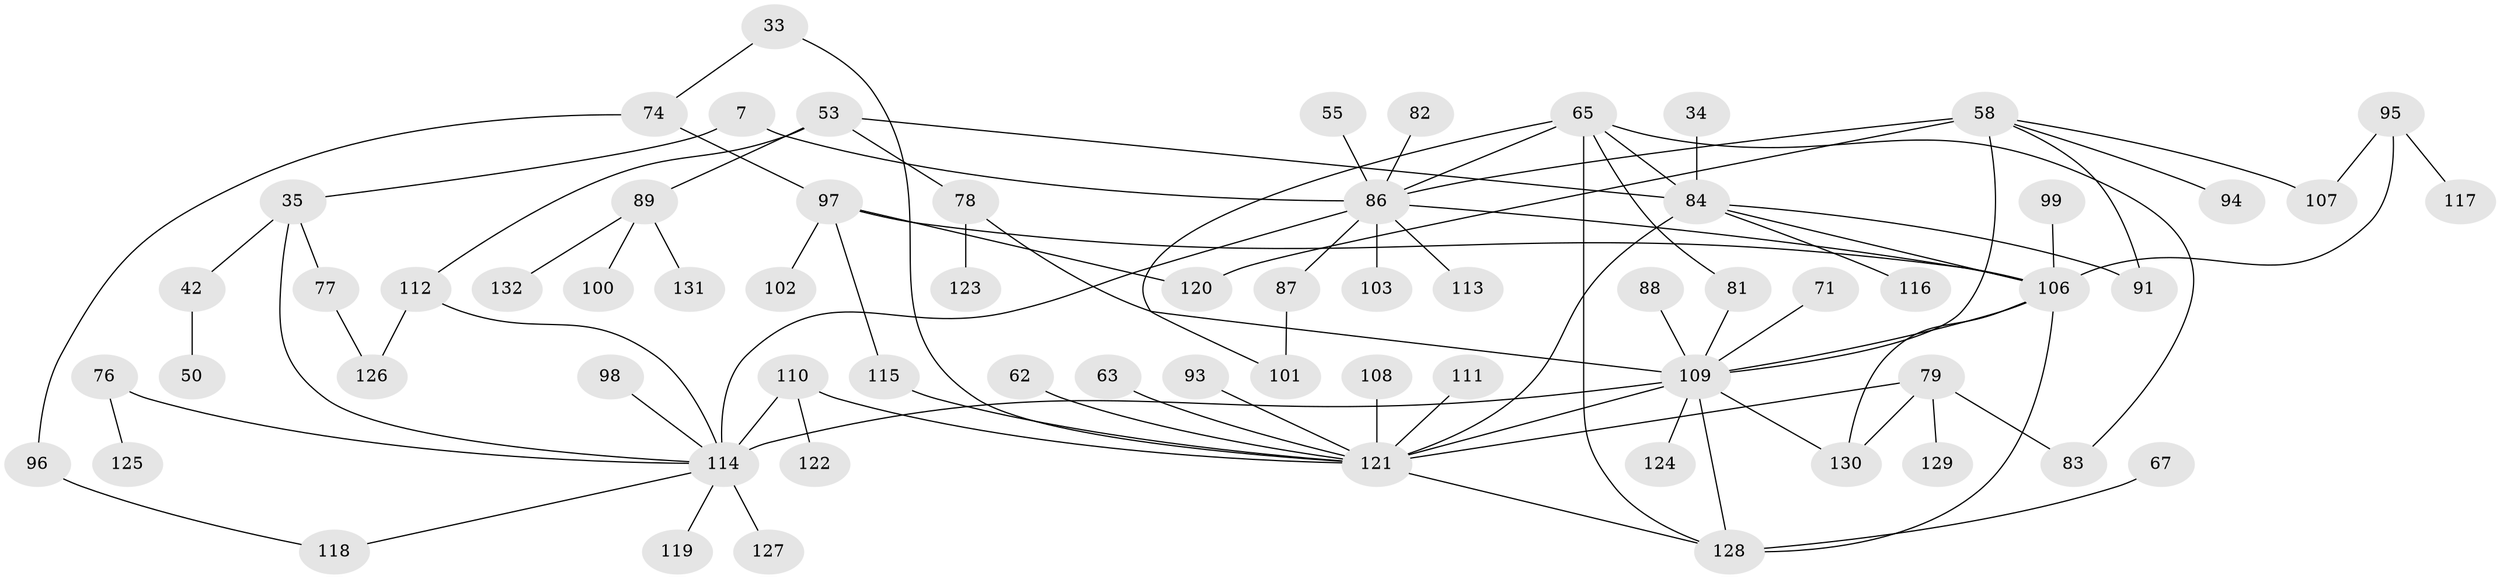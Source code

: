 // original degree distribution, {8: 0.007575757575757576, 7: 0.015151515151515152, 4: 0.15151515151515152, 6: 0.015151515151515152, 2: 0.23484848484848486, 5: 0.03787878787878788, 3: 0.24242424242424243, 1: 0.29545454545454547}
// Generated by graph-tools (version 1.1) at 2025/42/03/09/25 04:42:27]
// undirected, 66 vertices, 88 edges
graph export_dot {
graph [start="1"]
  node [color=gray90,style=filled];
  7;
  33;
  34;
  35;
  42;
  50;
  53;
  55;
  58 [super="+36"];
  62;
  63;
  65 [super="+52+47"];
  67;
  71;
  74 [super="+73"];
  76;
  77;
  78;
  79;
  81 [super="+19"];
  82;
  83;
  84 [super="+13+14"];
  86 [super="+64+66"];
  87;
  88;
  89;
  91;
  93;
  94;
  95;
  96;
  97 [super="+54"];
  98;
  99;
  100;
  101;
  102;
  103 [super="+85"];
  106 [super="+27+57+29+92+1"];
  107 [super="+41"];
  108;
  109 [super="+80+105"];
  110 [super="+70+90"];
  111;
  112;
  113;
  114 [super="+72+68+49"];
  115 [super="+61"];
  116;
  117;
  118;
  119;
  120;
  121 [super="+40+39+60+37+75"];
  122;
  123;
  124;
  125;
  126;
  127;
  128 [super="+10+28+104"];
  129;
  130 [super="+3"];
  131;
  132;
  7 -- 35;
  7 -- 86;
  33 -- 121;
  33 -- 74;
  34 -- 84;
  35 -- 42;
  35 -- 77;
  35 -- 114;
  42 -- 50;
  53 -- 78;
  53 -- 84 [weight=2];
  53 -- 89;
  53 -- 112;
  55 -- 86;
  58 -- 120;
  58 -- 91;
  58 -- 94;
  58 -- 107;
  58 -- 109;
  58 -- 86 [weight=2];
  62 -- 121;
  63 -- 121;
  65 -- 101;
  65 -- 84;
  65 -- 81;
  65 -- 128 [weight=2];
  65 -- 83;
  65 -- 86;
  67 -- 128;
  71 -- 109;
  74 -- 96;
  74 -- 97;
  76 -- 125;
  76 -- 114;
  77 -- 126;
  78 -- 123;
  78 -- 109;
  79 -- 129;
  79 -- 83;
  79 -- 130;
  79 -- 121;
  81 -- 109 [weight=3];
  82 -- 86;
  84 -- 116;
  84 -- 91;
  84 -- 121;
  84 -- 106;
  86 -- 103 [weight=2];
  86 -- 114 [weight=3];
  86 -- 113;
  86 -- 87;
  86 -- 106 [weight=2];
  87 -- 101;
  88 -- 109;
  89 -- 100;
  89 -- 131;
  89 -- 132;
  93 -- 121;
  95 -- 117;
  95 -- 107;
  95 -- 106;
  96 -- 118;
  97 -- 102;
  97 -- 115;
  97 -- 120;
  97 -- 106;
  98 -- 114;
  99 -- 106;
  106 -- 109;
  106 -- 128 [weight=2];
  106 -- 130 [weight=2];
  108 -- 121;
  109 -- 121 [weight=2];
  109 -- 128;
  109 -- 124;
  109 -- 130;
  109 -- 114 [weight=3];
  110 -- 121;
  110 -- 122;
  110 -- 114;
  111 -- 121;
  112 -- 126;
  112 -- 114;
  114 -- 119;
  114 -- 118;
  114 -- 127;
  115 -- 121;
  121 -- 128;
}
